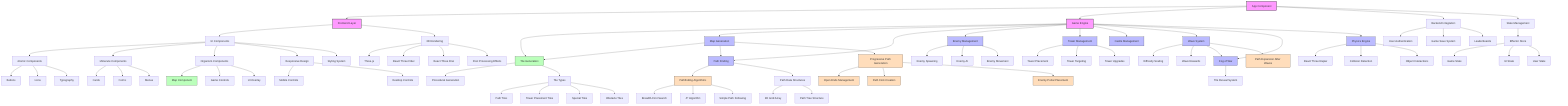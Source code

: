 graph TD
    %% Main Application Structure
    App[App Component] --> Frontend
    App --> GameEngine
    App --> BackendIntegration

    %% Frontend Structure
    Frontend[Frontend Layer] --> UI[UI Components]
    Frontend --> Rendering[3D Rendering]
    
    %% UI Components using Atomic Design
    UI --> Atomic[Atomic Components]
    UI --> Molecule[Molecule Components]
    UI --> Organism[Organism Components]
    
    %% Component Details
    Atomic --> A_Buttons[Buttons]
    Atomic --> A_Icons[Icons]
    Atomic --> A_Typography[Typography]
    
    Molecule --> M_Cards[Cards]
    Molecule --> M_Forms[Forms]
    Molecule --> M_Menus[Menus]
    
    Organism --> O_Map[Map Component]
    Organism --> O_GameControls[Game Controls]
    Organism --> O_UI_Overlay[UI Overlay]
    
    %% 3D Rendering
    Rendering --> ThreeJS[Three.js]
    Rendering --> ReactThree[React Three Fiber]
    Rendering --> Drei[React Three Drei]
    Rendering --> PostProcessing[Post Processing Effects]
    
    %% Game Engine
    GameEngine[Game Engine] --> TileGeneration[Tile Generation]
    GameEngine --> MapGeneration[Map Generation]
    GameEngine --> PathFinding[Path Finding]
    GameEngine --> EnemyManagement[Enemy Management]
    GameEngine --> TowerManagement[Tower Management]
    GameEngine --> CastleManagement[Castle Management]
    GameEngine --> WaveSystem[Wave System]
    GameEngine --> FogOfWar[Fog of War]
    
    %% Physics Engine
    GameEngine --> Physics[Physics Engine]
    Physics --> Rapier[React Three Rapier]
    Physics --> Collisions[Collision Detection]
    Physics --> Interactions[Object Interactions]
    
    %% Game Flow & Systems
    TileGeneration --> ProceduralGeneration[Procedural Generation]
    TileGeneration --> TileTypes[Tile Types]
    TileTypes --> PathTiles[Path Tiles]
    TileTypes --> TowerTiles[Tower Placement Tiles]
    TileTypes --> SpecialTiles[Special Tiles]
    TileTypes --> ObstacleTiles[Obstacle Tiles]
    
    MapGeneration --> TileGeneration
    MapGeneration --> PathFinding
    MapGeneration --> ProgressiveGeneration[Progressive Path Generation]
    ProgressiveGeneration --> OpenEnds[Open Ends Management]
    ProgressiveGeneration --> ForkCreation[Path Fork Creation]
    ProgressiveGeneration --> PortalPlacement[Enemy Portal Placement]
    
    PathFinding --> PathAlgorithms[Pathfinding Algorithms]
    PathAlgorithms --> BFS[Breadth-First Search]
    PathAlgorithms --> AStar[A* Algorithm]
    PathAlgorithms --> SimpleFollowing[Simple Path Following]
    
    PathFinding --> PathData[Path Data Structures]
    PathData --> Grid2D[2D Grid Array]
    PathData --> TreeStructure[Path Tree Structure]
    
    EnemyManagement --> Spawning[Enemy Spawning]
    EnemyManagement --> AI[Enemy AI]
    EnemyManagement --> Movement[Enemy Movement]
    
    TowerManagement --> Placement[Tower Placement]
    TowerManagement --> Targeting[Tower Targeting]
    TowerManagement --> Upgrades[Tower Upgrades]
    
    WaveSystem --> Difficulty[Difficulty Scaling]
    WaveSystem --> Rewards[Wave Rewards]
    WaveSystem --> FogOfWar
    WaveSystem --> PathExpansion[Path Expansion After Waves]
    
    FogOfWar --> RevealSystem[Tile Reveal System]
    
    %% Backend Integration
    BackendIntegration[Backend Integration] --> Authentication[User Authentication]
    BackendIntegration --> SaveSystem[Game Save System]
    BackendIntegration --> Leaderboards[Leaderboards]
    
    %% State Management with Effector
    StateManagement[State Management] --> EffectorStore[Effector Store]
    EffectorStore --> GameState[Game State]
    EffectorStore --> UIState[UI State]
    EffectorStore --> UserState[User State]
    
    App --> StateManagement
    
    %% Mobile Responsiveness
    UI --> ResponsiveDesign[Responsive Design]
    ResponsiveDesign --> MobileControls[Mobile Controls]
    ResponsiveDesign --> DesktopControls[Desktop Controls]

    %% Styling
    UI --> Styling[Styling System]
    
    %% Data Flow and Event Handling
    classDef core fill:#f9f,stroke:#333,stroke-width:2px
    classDef implemented fill:#bfb,stroke:#333,stroke-width:1px
    classDef planned fill:#bbf,stroke:#333,stroke-width:1px
    classDef inspired fill:#fdb,stroke:#333,stroke-width:1px
    
    class App,GameEngine,Frontend core
    class TileGeneration,O_Map implemented
    class MapGeneration,PathFinding,EnemyManagement,TowerManagement,CastleManagement,WaveSystem,FogOfWar,Physics planned
    class ProgressiveGeneration,PathAlgorithms,OpenEnds,ForkCreation,PortalPlacement,PathExpansion inspired